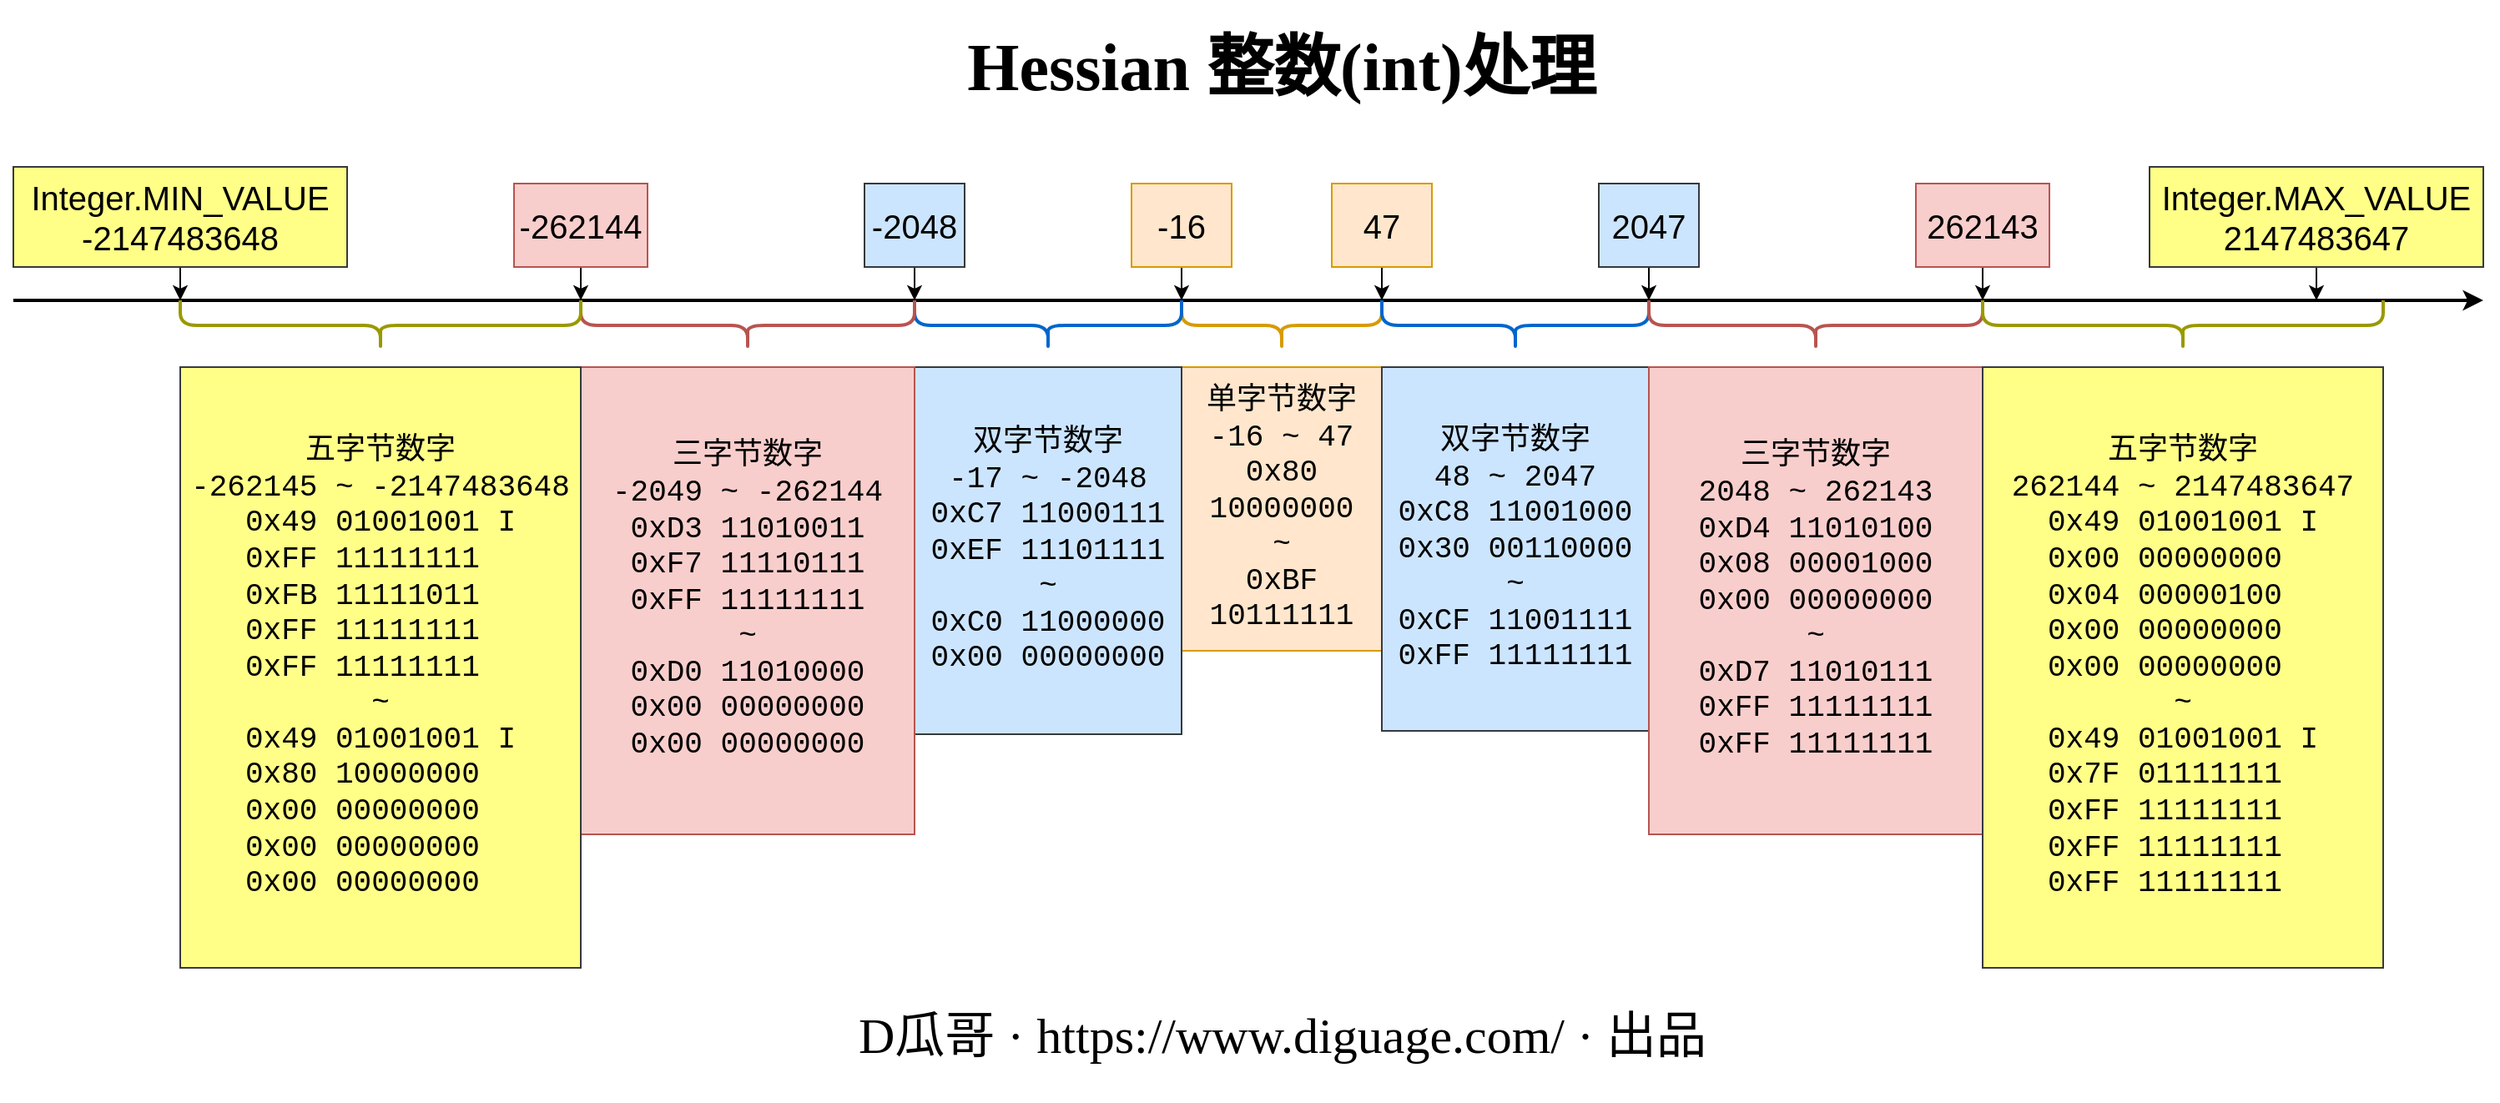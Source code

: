 <mxfile version="17.2.1" type="device"><diagram id="ArhvCbxfyizQ7eMeeCNa" name="int"><mxGraphModel dx="1801" dy="920" grid="1" gridSize="10" guides="1" tooltips="1" connect="1" arrows="1" fold="1" page="1" pageScale="1" pageWidth="850" pageHeight="1100" math="0" shadow="0"><root><mxCell id="0"/><mxCell id="1" parent="0"/><mxCell id="-DQvTGvkmb8I2rN_sLSq-1" value="" style="endArrow=classic;html=1;rounded=0;strokeWidth=2;" edge="1" parent="1"><mxGeometry width="50" height="50" relative="1" as="geometry"><mxPoint x="-340" y="400" as="sourcePoint"/><mxPoint x="1140" y="400" as="targetPoint"/></mxGeometry></mxCell><mxCell id="-DQvTGvkmb8I2rN_sLSq-2" value="" style="shape=curlyBracket;whiteSpace=wrap;html=1;rounded=1;direction=north;fillColor=#ffe6cc;strokeColor=#d79b00;strokeWidth=2;" vertex="1" parent="1"><mxGeometry x="360" y="400" width="120" height="30" as="geometry"/></mxCell><mxCell id="-DQvTGvkmb8I2rN_sLSq-4" value="" style="edgeStyle=orthogonalEdgeStyle;rounded=0;orthogonalLoop=1;jettySize=auto;html=1;strokeWidth=1;" edge="1" parent="1" source="-DQvTGvkmb8I2rN_sLSq-3"><mxGeometry relative="1" as="geometry"><mxPoint x="360" y="400" as="targetPoint"/></mxGeometry></mxCell><mxCell id="-DQvTGvkmb8I2rN_sLSq-3" value="-16" style="text;html=1;strokeColor=#d79b00;fillColor=#ffe6cc;align=center;verticalAlign=middle;whiteSpace=wrap;rounded=0;fontSize=20;" vertex="1" parent="1"><mxGeometry x="330" y="330" width="60" height="50" as="geometry"/></mxCell><mxCell id="-DQvTGvkmb8I2rN_sLSq-9" value="" style="edgeStyle=orthogonalEdgeStyle;rounded=0;orthogonalLoop=1;jettySize=auto;html=1;strokeWidth=1;" edge="1" parent="1" source="-DQvTGvkmb8I2rN_sLSq-10"><mxGeometry relative="1" as="geometry"><mxPoint x="480" y="400" as="targetPoint"/></mxGeometry></mxCell><mxCell id="-DQvTGvkmb8I2rN_sLSq-10" value="47" style="text;html=1;strokeColor=#d79b00;fillColor=#ffe6cc;align=center;verticalAlign=middle;whiteSpace=wrap;rounded=0;fontSize=20;" vertex="1" parent="1"><mxGeometry x="450" y="330" width="60" height="50" as="geometry"/></mxCell><mxCell id="-DQvTGvkmb8I2rN_sLSq-11" value="" style="shape=curlyBracket;whiteSpace=wrap;html=1;rounded=1;direction=north;fillColor=#cce5ff;strokeColor=#0066CC;strokeWidth=2;" vertex="1" parent="1"><mxGeometry x="480" y="400" width="160" height="30" as="geometry"/></mxCell><mxCell id="-DQvTGvkmb8I2rN_sLSq-14" value="" style="edgeStyle=orthogonalEdgeStyle;rounded=0;orthogonalLoop=1;jettySize=auto;html=1;strokeWidth=1;" edge="1" parent="1" source="-DQvTGvkmb8I2rN_sLSq-15"><mxGeometry relative="1" as="geometry"><mxPoint x="640" y="400" as="targetPoint"/></mxGeometry></mxCell><mxCell id="-DQvTGvkmb8I2rN_sLSq-15" value="2047" style="text;html=1;strokeColor=#36393d;fillColor=#cce5ff;align=center;verticalAlign=middle;whiteSpace=wrap;rounded=0;fontSize=20;" vertex="1" parent="1"><mxGeometry x="610" y="330" width="60" height="50" as="geometry"/></mxCell><mxCell id="-DQvTGvkmb8I2rN_sLSq-16" value="" style="shape=curlyBracket;whiteSpace=wrap;html=1;rounded=1;direction=north;fillColor=#cce5ff;strokeColor=#0066CC;strokeWidth=2;" vertex="1" parent="1"><mxGeometry x="200" y="400" width="160" height="30" as="geometry"/></mxCell><mxCell id="-DQvTGvkmb8I2rN_sLSq-17" value="" style="edgeStyle=orthogonalEdgeStyle;rounded=0;orthogonalLoop=1;jettySize=auto;html=1;strokeWidth=1;" edge="1" parent="1" source="-DQvTGvkmb8I2rN_sLSq-18"><mxGeometry relative="1" as="geometry"><mxPoint x="200" y="400" as="targetPoint"/></mxGeometry></mxCell><mxCell id="-DQvTGvkmb8I2rN_sLSq-18" value="-2048" style="text;html=1;strokeColor=#36393d;fillColor=#cce5ff;align=center;verticalAlign=middle;whiteSpace=wrap;rounded=0;fontSize=20;" vertex="1" parent="1"><mxGeometry x="170" y="330" width="60" height="50" as="geometry"/></mxCell><mxCell id="-DQvTGvkmb8I2rN_sLSq-19" value="" style="shape=curlyBracket;whiteSpace=wrap;html=1;rounded=1;direction=north;fillColor=#f8cecc;strokeColor=#b85450;strokeWidth=2;" vertex="1" parent="1"><mxGeometry x="640" y="400" width="200" height="30" as="geometry"/></mxCell><mxCell id="-DQvTGvkmb8I2rN_sLSq-20" value="" style="edgeStyle=orthogonalEdgeStyle;rounded=0;orthogonalLoop=1;jettySize=auto;html=1;strokeWidth=1;" edge="1" parent="1" source="-DQvTGvkmb8I2rN_sLSq-21"><mxGeometry relative="1" as="geometry"><mxPoint x="840" y="400" as="targetPoint"/></mxGeometry></mxCell><mxCell id="-DQvTGvkmb8I2rN_sLSq-21" value="262143" style="text;html=1;strokeColor=#b85450;fillColor=#f8cecc;align=center;verticalAlign=middle;whiteSpace=wrap;rounded=0;fontSize=20;" vertex="1" parent="1"><mxGeometry x="800" y="330" width="80" height="50" as="geometry"/></mxCell><mxCell id="-DQvTGvkmb8I2rN_sLSq-22" value="" style="shape=curlyBracket;whiteSpace=wrap;html=1;rounded=1;direction=north;fillColor=#f8cecc;strokeColor=#b85450;strokeWidth=2;" vertex="1" parent="1"><mxGeometry y="400" width="200" height="30" as="geometry"/></mxCell><mxCell id="-DQvTGvkmb8I2rN_sLSq-23" value="" style="edgeStyle=orthogonalEdgeStyle;rounded=0;orthogonalLoop=1;jettySize=auto;html=1;strokeWidth=1;" edge="1" parent="1" source="-DQvTGvkmb8I2rN_sLSq-24"><mxGeometry relative="1" as="geometry"><mxPoint y="400" as="targetPoint"/></mxGeometry></mxCell><mxCell id="-DQvTGvkmb8I2rN_sLSq-24" value="-262144" style="text;html=1;strokeColor=#b85450;fillColor=#f8cecc;align=center;verticalAlign=middle;whiteSpace=wrap;rounded=0;fontSize=20;" vertex="1" parent="1"><mxGeometry x="-40" y="330" width="80" height="50" as="geometry"/></mxCell><mxCell id="-DQvTGvkmb8I2rN_sLSq-25" value="单字节数字&lt;br style=&quot;font-size: 18px&quot;&gt;-16 ~ 47&lt;br style=&quot;font-size: 18px&quot;&gt;0x80 10000000&lt;br style=&quot;font-size: 18px&quot;&gt;~&lt;br style=&quot;font-size: 18px&quot;&gt;0xBF 10111111" style="text;html=1;strokeColor=#d79b00;fillColor=#ffe6cc;align=center;verticalAlign=middle;whiteSpace=wrap;rounded=0;fontSize=18;fontFamily=Courier New;" vertex="1" parent="1"><mxGeometry x="360" y="440" width="120" height="170" as="geometry"/></mxCell><mxCell id="-DQvTGvkmb8I2rN_sLSq-26" value="双字节数字&lt;br style=&quot;font-size: 18px&quot;&gt;48 ~ 2047&lt;br style=&quot;font-size: 18px&quot;&gt;0xC8 11001000&lt;br&gt;0x30 00110000&lt;br style=&quot;font-size: 18px&quot;&gt;~&lt;br style=&quot;font-size: 18px&quot;&gt;0xCF 11001111&lt;br&gt;0xFF 11111111" style="text;html=1;strokeColor=#36393d;fillColor=#cce5ff;align=center;verticalAlign=middle;whiteSpace=wrap;rounded=0;fontSize=18;fontFamily=Courier New;" vertex="1" parent="1"><mxGeometry x="480" y="440" width="160" height="218" as="geometry"/></mxCell><mxCell id="-DQvTGvkmb8I2rN_sLSq-27" value="双字节数字&lt;br style=&quot;font-size: 18px&quot;&gt;-17 ~ -2048&lt;br style=&quot;font-size: 18px&quot;&gt;0xC7 11000111&lt;br&gt;0xEF 11101111&lt;br style=&quot;font-size: 18px&quot;&gt;~&lt;br style=&quot;font-size: 18px&quot;&gt;0xC0 11000000&lt;br&gt;0x00 00000000" style="text;html=1;strokeColor=#36393d;fillColor=#cce5ff;align=center;verticalAlign=middle;whiteSpace=wrap;rounded=0;fontSize=18;fontFamily=Courier New;" vertex="1" parent="1"><mxGeometry x="200" y="440" width="160" height="220" as="geometry"/></mxCell><mxCell id="-DQvTGvkmb8I2rN_sLSq-28" value="三字节数字&lt;br style=&quot;font-size: 18px&quot;&gt;2048 ~ 262143&lt;br style=&quot;font-size: 18px&quot;&gt;0xD4 11010100&lt;br&gt;0x08 00001000&lt;br&gt;0x00 00000000&lt;br style=&quot;font-size: 18px&quot;&gt;~&lt;br style=&quot;font-size: 18px&quot;&gt;0xD7 11010111&lt;br&gt;0xFF 11111111&lt;br&gt;0xFF 11111111" style="text;html=1;strokeColor=#b85450;fillColor=#f8cecc;align=center;verticalAlign=middle;whiteSpace=wrap;rounded=0;fontSize=18;fontFamily=Courier New;" vertex="1" parent="1"><mxGeometry x="640" y="440" width="200" height="280" as="geometry"/></mxCell><mxCell id="-DQvTGvkmb8I2rN_sLSq-30" value="三字节数字&lt;br style=&quot;font-size: 18px&quot;&gt;-2049 ~ -262144&lt;br style=&quot;font-size: 18px&quot;&gt;0xD3 11010011&lt;br&gt;0xF7 11110111&lt;br&gt;0xFF 11111111&lt;br style=&quot;font-size: 18px&quot;&gt;~&lt;br&gt;0xD0 11010000&lt;br&gt;0x00 00000000&lt;br&gt;0x00 00000000" style="text;html=1;strokeColor=#b85450;fillColor=#f8cecc;align=center;verticalAlign=middle;whiteSpace=wrap;rounded=0;fontSize=18;fontFamily=Courier New;" vertex="1" parent="1"><mxGeometry y="440" width="200" height="280" as="geometry"/></mxCell><mxCell id="-DQvTGvkmb8I2rN_sLSq-31" value="" style="shape=curlyBracket;whiteSpace=wrap;html=1;rounded=1;direction=north;fillColor=#ffff88;strokeColor=#999900;strokeWidth=2;" vertex="1" parent="1"><mxGeometry x="840" y="400" width="240" height="30" as="geometry"/></mxCell><mxCell id="-DQvTGvkmb8I2rN_sLSq-32" value="" style="edgeStyle=orthogonalEdgeStyle;rounded=0;orthogonalLoop=1;jettySize=auto;html=1;strokeWidth=1;" edge="1" parent="1" source="-DQvTGvkmb8I2rN_sLSq-33"><mxGeometry relative="1" as="geometry"><mxPoint x="1040" y="400" as="targetPoint"/></mxGeometry></mxCell><mxCell id="-DQvTGvkmb8I2rN_sLSq-33" value="Integer.MAX_VALUE&lt;br&gt;2147483647" style="text;html=1;strokeColor=#36393d;fillColor=#ffff88;align=center;verticalAlign=middle;whiteSpace=wrap;rounded=0;fontSize=20;" vertex="1" parent="1"><mxGeometry x="940" y="320" width="200" height="60" as="geometry"/></mxCell><mxCell id="-DQvTGvkmb8I2rN_sLSq-35" value="" style="shape=curlyBracket;whiteSpace=wrap;html=1;rounded=1;direction=north;fillColor=#ffff88;strokeColor=#999900;strokeWidth=2;" vertex="1" parent="1"><mxGeometry x="-240" y="400" width="240" height="30" as="geometry"/></mxCell><mxCell id="-DQvTGvkmb8I2rN_sLSq-36" value="五字节数字&lt;br style=&quot;font-size: 18px&quot;&gt;-262145 ~ -2147483648&lt;br style=&quot;font-size: 18px&quot;&gt;0x49 01001001 I&lt;br&gt;0xFF 11111111&amp;nbsp;&amp;nbsp;&lt;br&gt;0xFB 11111011&amp;nbsp;&amp;nbsp;&lt;br&gt;0xFF 11111111&amp;nbsp;&amp;nbsp;&lt;br&gt;0xFF 11111111&amp;nbsp;&amp;nbsp;&lt;br style=&quot;font-size: 18px&quot;&gt;~&lt;br&gt;0x49 01001001 I&lt;br&gt;0x80 10000000&amp;nbsp;&amp;nbsp;&lt;br&gt;0x00 00000000&amp;nbsp;&amp;nbsp;&lt;br&gt;0x00 00000000&amp;nbsp;&amp;nbsp;&lt;br&gt;0x00 00000000&amp;nbsp;&amp;nbsp;" style="text;html=1;strokeColor=#36393d;fillColor=#ffff88;align=center;verticalAlign=middle;whiteSpace=wrap;rounded=0;fontSize=18;fontFamily=Courier New;" vertex="1" parent="1"><mxGeometry x="-240" y="440" width="240" height="360" as="geometry"/></mxCell><mxCell id="-DQvTGvkmb8I2rN_sLSq-37" value="" style="edgeStyle=orthogonalEdgeStyle;rounded=0;orthogonalLoop=1;jettySize=auto;html=1;strokeWidth=1;" edge="1" parent="1" source="-DQvTGvkmb8I2rN_sLSq-38"><mxGeometry relative="1" as="geometry"><mxPoint x="-240" y="400" as="targetPoint"/></mxGeometry></mxCell><mxCell id="-DQvTGvkmb8I2rN_sLSq-38" value="Integer.MIN_VALUE&lt;br&gt;-2147483648" style="text;html=1;strokeColor=#36393d;fillColor=#ffff88;align=center;verticalAlign=middle;whiteSpace=wrap;rounded=0;fontSize=20;" vertex="1" parent="1"><mxGeometry x="-340" y="320" width="200" height="60" as="geometry"/></mxCell><mxCell id="-DQvTGvkmb8I2rN_sLSq-39" value="五字节数字&lt;br style=&quot;font-size: 18px&quot;&gt;262144 ~ 2147483647&lt;br style=&quot;font-size: 18px&quot;&gt;0x49 01001001 I&lt;br&gt;0x00 00000000&amp;nbsp;&amp;nbsp;&lt;br&gt;0x04 00000100&amp;nbsp;&amp;nbsp;&lt;br&gt;0x00 00000000&amp;nbsp;&amp;nbsp;&lt;br&gt;0x00 00000000&amp;nbsp;&amp;nbsp;&lt;br style=&quot;font-size: 18px&quot;&gt;~&lt;br&gt;0x49 01001001 I&lt;br&gt;0x7F 01111111&amp;nbsp;&amp;nbsp;&lt;br&gt;0xFF 11111111&amp;nbsp;&amp;nbsp;&lt;br&gt;0xFF 11111111&amp;nbsp;&amp;nbsp;&lt;br&gt;0xFF 11111111&amp;nbsp;&amp;nbsp;" style="text;html=1;strokeColor=#36393d;fillColor=#ffff88;align=center;verticalAlign=middle;whiteSpace=wrap;rounded=0;fontSize=18;fontFamily=Courier New;" vertex="1" parent="1"><mxGeometry x="840" y="440" width="240" height="360" as="geometry"/></mxCell><mxCell id="-DQvTGvkmb8I2rN_sLSq-40" value="Hessian 整数(int)处理" style="text;html=1;strokeColor=none;fillColor=none;align=center;verticalAlign=middle;whiteSpace=wrap;rounded=0;fontFamily=JetBrains Mono;fontSize=40;fontStyle=1" vertex="1" parent="1"><mxGeometry x="170" y="220" width="500" height="80" as="geometry"/></mxCell><mxCell id="-DQvTGvkmb8I2rN_sLSq-41" value="D瓜哥 · https://www.diguage.com/ · 出品" style="text;html=1;strokeColor=none;fillColor=none;align=center;verticalAlign=middle;whiteSpace=wrap;rounded=0;fontFamily=JetBrains Mono;fontSize=30;" vertex="1" parent="1"><mxGeometry x="73.5" y="800" width="693" height="80" as="geometry"/></mxCell></root></mxGraphModel></diagram></mxfile>